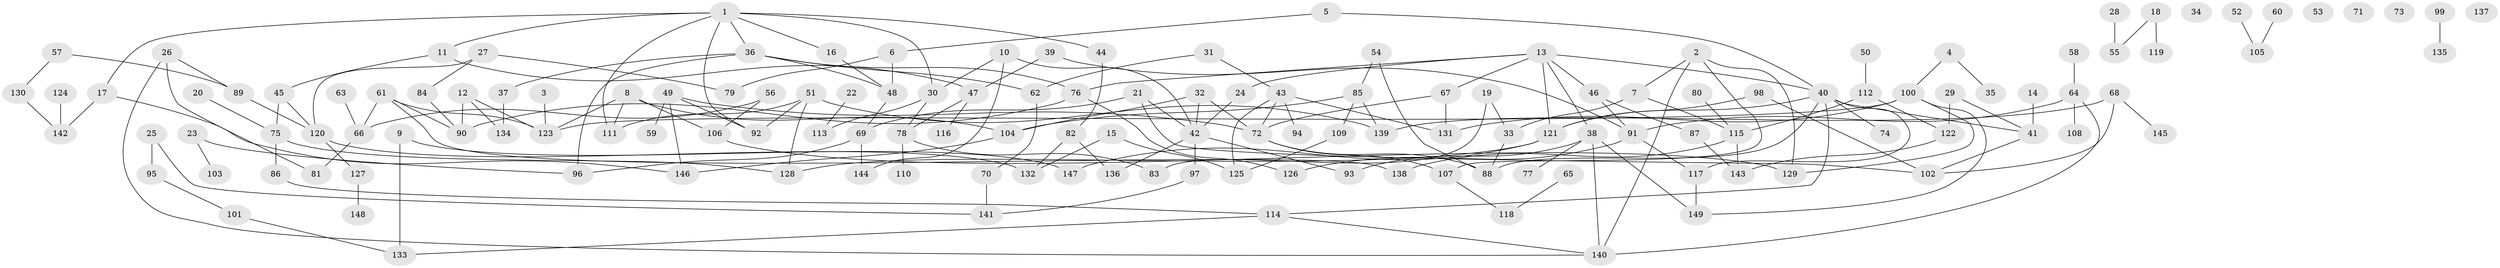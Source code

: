 // Generated by graph-tools (version 1.1) at 2025/49/03/09/25 03:49:06]
// undirected, 149 vertices, 199 edges
graph export_dot {
graph [start="1"]
  node [color=gray90,style=filled];
  1;
  2;
  3;
  4;
  5;
  6;
  7;
  8;
  9;
  10;
  11;
  12;
  13;
  14;
  15;
  16;
  17;
  18;
  19;
  20;
  21;
  22;
  23;
  24;
  25;
  26;
  27;
  28;
  29;
  30;
  31;
  32;
  33;
  34;
  35;
  36;
  37;
  38;
  39;
  40;
  41;
  42;
  43;
  44;
  45;
  46;
  47;
  48;
  49;
  50;
  51;
  52;
  53;
  54;
  55;
  56;
  57;
  58;
  59;
  60;
  61;
  62;
  63;
  64;
  65;
  66;
  67;
  68;
  69;
  70;
  71;
  72;
  73;
  74;
  75;
  76;
  77;
  78;
  79;
  80;
  81;
  82;
  83;
  84;
  85;
  86;
  87;
  88;
  89;
  90;
  91;
  92;
  93;
  94;
  95;
  96;
  97;
  98;
  99;
  100;
  101;
  102;
  103;
  104;
  105;
  106;
  107;
  108;
  109;
  110;
  111;
  112;
  113;
  114;
  115;
  116;
  117;
  118;
  119;
  120;
  121;
  122;
  123;
  124;
  125;
  126;
  127;
  128;
  129;
  130;
  131;
  132;
  133;
  134;
  135;
  136;
  137;
  138;
  139;
  140;
  141;
  142;
  143;
  144;
  145;
  146;
  147;
  148;
  149;
  1 -- 11;
  1 -- 16;
  1 -- 17;
  1 -- 30;
  1 -- 36;
  1 -- 44;
  1 -- 92;
  1 -- 111;
  2 -- 7;
  2 -- 107;
  2 -- 129;
  2 -- 140;
  3 -- 123;
  4 -- 35;
  4 -- 100;
  5 -- 6;
  5 -- 40;
  6 -- 48;
  6 -- 79;
  7 -- 33;
  7 -- 115;
  8 -- 104;
  8 -- 106;
  8 -- 111;
  8 -- 123;
  9 -- 133;
  9 -- 147;
  10 -- 30;
  10 -- 42;
  10 -- 144;
  11 -- 45;
  11 -- 47;
  12 -- 90;
  12 -- 123;
  12 -- 134;
  13 -- 24;
  13 -- 38;
  13 -- 40;
  13 -- 46;
  13 -- 67;
  13 -- 76;
  13 -- 121;
  14 -- 41;
  15 -- 125;
  15 -- 132;
  16 -- 48;
  17 -- 142;
  17 -- 146;
  18 -- 55;
  18 -- 119;
  19 -- 33;
  19 -- 83;
  20 -- 75;
  21 -- 42;
  21 -- 69;
  21 -- 102;
  22 -- 113;
  23 -- 96;
  23 -- 103;
  24 -- 42;
  25 -- 95;
  25 -- 141;
  26 -- 81;
  26 -- 89;
  26 -- 140;
  27 -- 79;
  27 -- 84;
  27 -- 120;
  28 -- 55;
  29 -- 41;
  29 -- 122;
  30 -- 78;
  30 -- 113;
  31 -- 43;
  31 -- 62;
  32 -- 42;
  32 -- 72;
  32 -- 104;
  33 -- 88;
  36 -- 37;
  36 -- 48;
  36 -- 62;
  36 -- 76;
  36 -- 96;
  37 -- 134;
  38 -- 77;
  38 -- 93;
  38 -- 140;
  38 -- 149;
  39 -- 47;
  39 -- 91;
  40 -- 41;
  40 -- 74;
  40 -- 88;
  40 -- 114;
  40 -- 117;
  40 -- 121;
  41 -- 102;
  42 -- 93;
  42 -- 97;
  42 -- 136;
  43 -- 72;
  43 -- 94;
  43 -- 125;
  43 -- 131;
  44 -- 82;
  45 -- 75;
  45 -- 120;
  46 -- 87;
  46 -- 91;
  47 -- 78;
  47 -- 116;
  48 -- 69;
  49 -- 59;
  49 -- 72;
  49 -- 92;
  49 -- 146;
  50 -- 112;
  51 -- 92;
  51 -- 111;
  51 -- 128;
  51 -- 139;
  52 -- 105;
  54 -- 85;
  54 -- 88;
  56 -- 66;
  56 -- 106;
  57 -- 89;
  57 -- 130;
  58 -- 64;
  60 -- 105;
  61 -- 66;
  61 -- 90;
  61 -- 123;
  61 -- 138;
  62 -- 70;
  63 -- 66;
  64 -- 91;
  64 -- 108;
  64 -- 140;
  65 -- 118;
  66 -- 81;
  67 -- 72;
  67 -- 131;
  68 -- 102;
  68 -- 139;
  68 -- 145;
  69 -- 96;
  69 -- 144;
  70 -- 141;
  72 -- 88;
  72 -- 107;
  75 -- 86;
  75 -- 128;
  76 -- 90;
  76 -- 126;
  78 -- 83;
  78 -- 110;
  80 -- 115;
  82 -- 132;
  82 -- 136;
  84 -- 90;
  85 -- 104;
  85 -- 109;
  85 -- 139;
  86 -- 114;
  87 -- 143;
  89 -- 120;
  91 -- 117;
  91 -- 126;
  95 -- 101;
  97 -- 141;
  98 -- 102;
  98 -- 121;
  99 -- 135;
  100 -- 123;
  100 -- 129;
  100 -- 131;
  100 -- 149;
  101 -- 133;
  104 -- 146;
  106 -- 129;
  107 -- 118;
  109 -- 125;
  112 -- 115;
  112 -- 122;
  114 -- 133;
  114 -- 140;
  115 -- 138;
  115 -- 143;
  117 -- 149;
  120 -- 127;
  120 -- 132;
  121 -- 128;
  121 -- 147;
  122 -- 143;
  124 -- 142;
  127 -- 148;
  130 -- 142;
}
